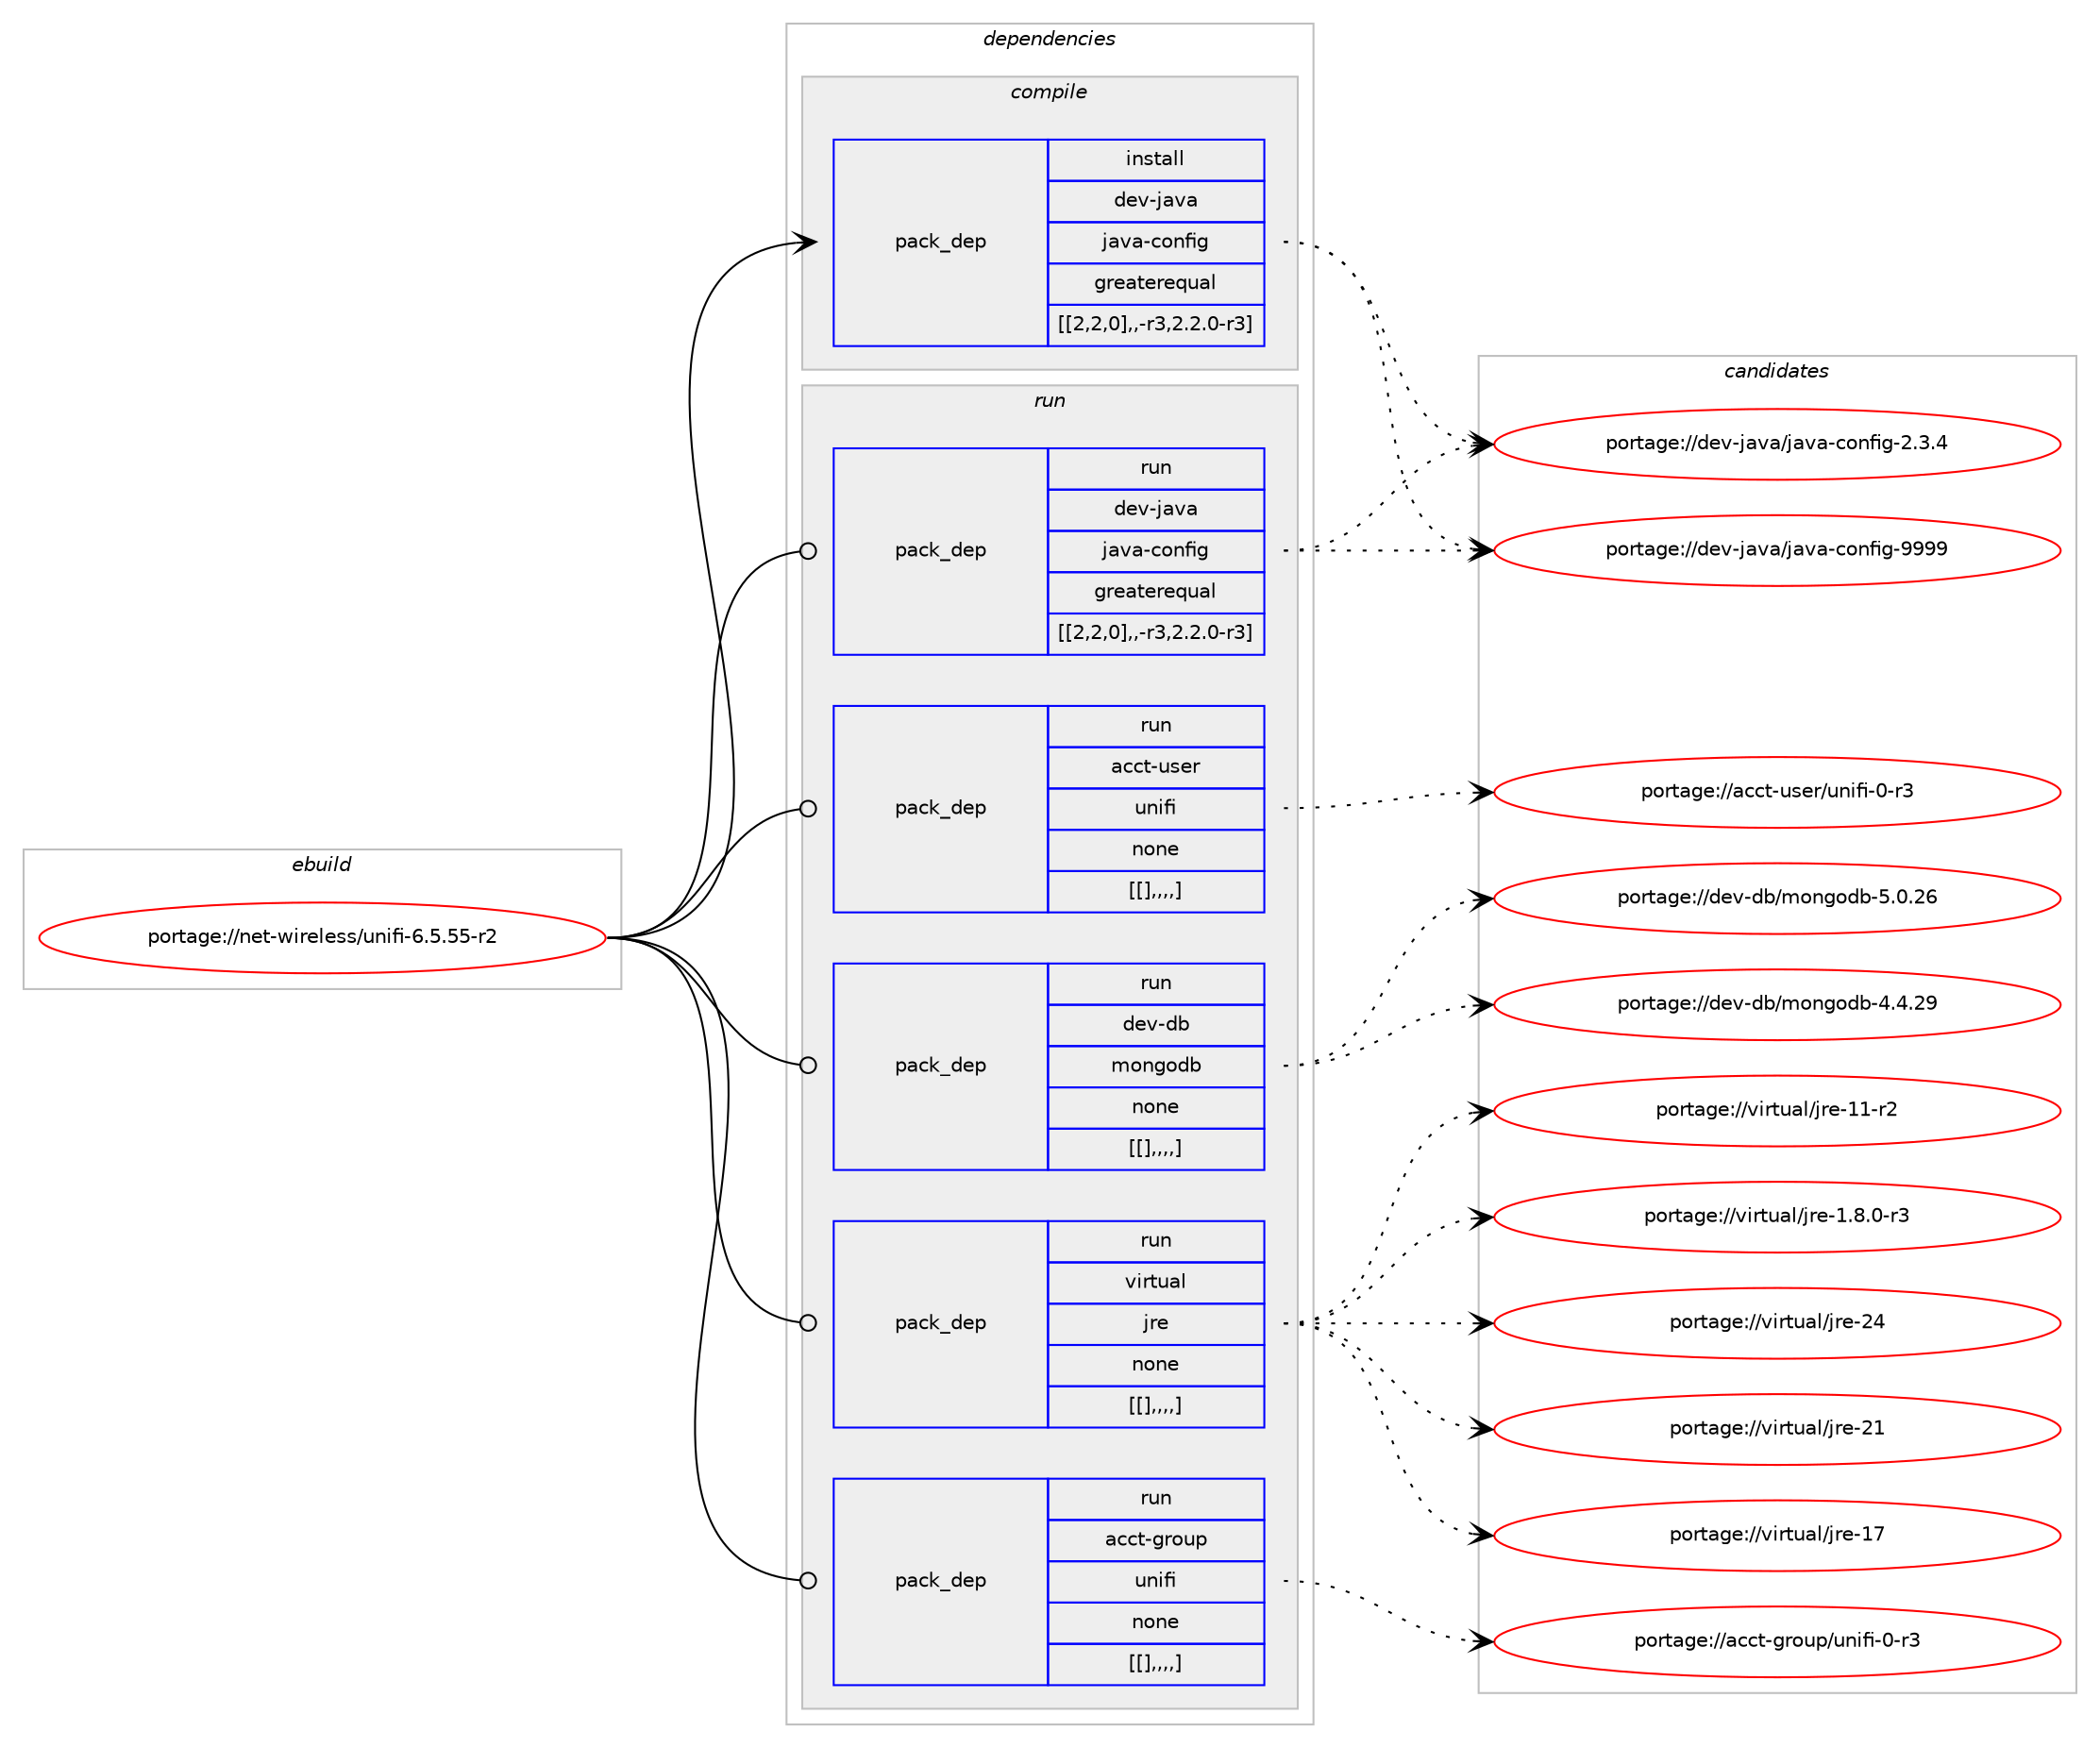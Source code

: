 digraph prolog {

# *************
# Graph options
# *************

newrank=true;
concentrate=true;
compound=true;
graph [rankdir=LR,fontname=Helvetica,fontsize=10,ranksep=1.5];#, ranksep=2.5, nodesep=0.2];
edge  [arrowhead=vee];
node  [fontname=Helvetica,fontsize=10];

# **********
# The ebuild
# **********

subgraph cluster_leftcol {
color=gray;
label=<<i>ebuild</i>>;
id [label="portage://net-wireless/unifi-6.5.55-r2", color=red, width=4, href="../net-wireless/unifi-6.5.55-r2.svg"];
}

# ****************
# The dependencies
# ****************

subgraph cluster_midcol {
color=gray;
label=<<i>dependencies</i>>;
subgraph cluster_compile {
fillcolor="#eeeeee";
style=filled;
label=<<i>compile</i>>;
subgraph pack296362 {
dependency406566 [label=<<TABLE BORDER="0" CELLBORDER="1" CELLSPACING="0" CELLPADDING="4" WIDTH="220"><TR><TD ROWSPAN="6" CELLPADDING="30">pack_dep</TD></TR><TR><TD WIDTH="110">install</TD></TR><TR><TD>dev-java</TD></TR><TR><TD>java-config</TD></TR><TR><TD>greaterequal</TD></TR><TR><TD>[[2,2,0],,-r3,2.2.0-r3]</TD></TR></TABLE>>, shape=none, color=blue];
}
id:e -> dependency406566:w [weight=20,style="solid",arrowhead="vee"];
}
subgraph cluster_compileandrun {
fillcolor="#eeeeee";
style=filled;
label=<<i>compile and run</i>>;
}
subgraph cluster_run {
fillcolor="#eeeeee";
style=filled;
label=<<i>run</i>>;
subgraph pack296363 {
dependency406567 [label=<<TABLE BORDER="0" CELLBORDER="1" CELLSPACING="0" CELLPADDING="4" WIDTH="220"><TR><TD ROWSPAN="6" CELLPADDING="30">pack_dep</TD></TR><TR><TD WIDTH="110">run</TD></TR><TR><TD>acct-group</TD></TR><TR><TD>unifi</TD></TR><TR><TD>none</TD></TR><TR><TD>[[],,,,]</TD></TR></TABLE>>, shape=none, color=blue];
}
id:e -> dependency406567:w [weight=20,style="solid",arrowhead="odot"];
subgraph pack296364 {
dependency406568 [label=<<TABLE BORDER="0" CELLBORDER="1" CELLSPACING="0" CELLPADDING="4" WIDTH="220"><TR><TD ROWSPAN="6" CELLPADDING="30">pack_dep</TD></TR><TR><TD WIDTH="110">run</TD></TR><TR><TD>acct-user</TD></TR><TR><TD>unifi</TD></TR><TR><TD>none</TD></TR><TR><TD>[[],,,,]</TD></TR></TABLE>>, shape=none, color=blue];
}
id:e -> dependency406568:w [weight=20,style="solid",arrowhead="odot"];
subgraph pack296365 {
dependency406569 [label=<<TABLE BORDER="0" CELLBORDER="1" CELLSPACING="0" CELLPADDING="4" WIDTH="220"><TR><TD ROWSPAN="6" CELLPADDING="30">pack_dep</TD></TR><TR><TD WIDTH="110">run</TD></TR><TR><TD>dev-db</TD></TR><TR><TD>mongodb</TD></TR><TR><TD>none</TD></TR><TR><TD>[[],,,,]</TD></TR></TABLE>>, shape=none, color=blue];
}
id:e -> dependency406569:w [weight=20,style="solid",arrowhead="odot"];
subgraph pack296366 {
dependency406570 [label=<<TABLE BORDER="0" CELLBORDER="1" CELLSPACING="0" CELLPADDING="4" WIDTH="220"><TR><TD ROWSPAN="6" CELLPADDING="30">pack_dep</TD></TR><TR><TD WIDTH="110">run</TD></TR><TR><TD>dev-java</TD></TR><TR><TD>java-config</TD></TR><TR><TD>greaterequal</TD></TR><TR><TD>[[2,2,0],,-r3,2.2.0-r3]</TD></TR></TABLE>>, shape=none, color=blue];
}
id:e -> dependency406570:w [weight=20,style="solid",arrowhead="odot"];
subgraph pack296367 {
dependency406571 [label=<<TABLE BORDER="0" CELLBORDER="1" CELLSPACING="0" CELLPADDING="4" WIDTH="220"><TR><TD ROWSPAN="6" CELLPADDING="30">pack_dep</TD></TR><TR><TD WIDTH="110">run</TD></TR><TR><TD>virtual</TD></TR><TR><TD>jre</TD></TR><TR><TD>none</TD></TR><TR><TD>[[],,,,]</TD></TR></TABLE>>, shape=none, color=blue];
}
id:e -> dependency406571:w [weight=20,style="solid",arrowhead="odot"];
}
}

# **************
# The candidates
# **************

subgraph cluster_choices {
rank=same;
color=gray;
label=<<i>candidates</i>>;

subgraph choice296362 {
color=black;
nodesep=1;
choice10010111845106971189747106971189745991111101021051034557575757 [label="portage://dev-java/java-config-9999", color=red, width=4,href="../dev-java/java-config-9999.svg"];
choice1001011184510697118974710697118974599111110102105103455046514652 [label="portage://dev-java/java-config-2.3.4", color=red, width=4,href="../dev-java/java-config-2.3.4.svg"];
dependency406566:e -> choice10010111845106971189747106971189745991111101021051034557575757:w [style=dotted,weight="100"];
dependency406566:e -> choice1001011184510697118974710697118974599111110102105103455046514652:w [style=dotted,weight="100"];
}
subgraph choice296363 {
color=black;
nodesep=1;
choice979999116451031141111171124711711010510210545484511451 [label="portage://acct-group/unifi-0-r3", color=red, width=4,href="../acct-group/unifi-0-r3.svg"];
dependency406567:e -> choice979999116451031141111171124711711010510210545484511451:w [style=dotted,weight="100"];
}
subgraph choice296364 {
color=black;
nodesep=1;
choice979999116451171151011144711711010510210545484511451 [label="portage://acct-user/unifi-0-r3", color=red, width=4,href="../acct-user/unifi-0-r3.svg"];
dependency406568:e -> choice979999116451171151011144711711010510210545484511451:w [style=dotted,weight="100"];
}
subgraph choice296365 {
color=black;
nodesep=1;
choice1001011184510098471091111101031111009845534648465054 [label="portage://dev-db/mongodb-5.0.26", color=red, width=4,href="../dev-db/mongodb-5.0.26.svg"];
choice1001011184510098471091111101031111009845524652465057 [label="portage://dev-db/mongodb-4.4.29", color=red, width=4,href="../dev-db/mongodb-4.4.29.svg"];
dependency406569:e -> choice1001011184510098471091111101031111009845534648465054:w [style=dotted,weight="100"];
dependency406569:e -> choice1001011184510098471091111101031111009845524652465057:w [style=dotted,weight="100"];
}
subgraph choice296366 {
color=black;
nodesep=1;
choice10010111845106971189747106971189745991111101021051034557575757 [label="portage://dev-java/java-config-9999", color=red, width=4,href="../dev-java/java-config-9999.svg"];
choice1001011184510697118974710697118974599111110102105103455046514652 [label="portage://dev-java/java-config-2.3.4", color=red, width=4,href="../dev-java/java-config-2.3.4.svg"];
dependency406570:e -> choice10010111845106971189747106971189745991111101021051034557575757:w [style=dotted,weight="100"];
dependency406570:e -> choice1001011184510697118974710697118974599111110102105103455046514652:w [style=dotted,weight="100"];
}
subgraph choice296367 {
color=black;
nodesep=1;
choice1181051141161179710847106114101455052 [label="portage://virtual/jre-24", color=red, width=4,href="../virtual/jre-24.svg"];
choice1181051141161179710847106114101455049 [label="portage://virtual/jre-21", color=red, width=4,href="../virtual/jre-21.svg"];
choice1181051141161179710847106114101454955 [label="portage://virtual/jre-17", color=red, width=4,href="../virtual/jre-17.svg"];
choice11810511411611797108471061141014549494511450 [label="portage://virtual/jre-11-r2", color=red, width=4,href="../virtual/jre-11-r2.svg"];
choice11810511411611797108471061141014549465646484511451 [label="portage://virtual/jre-1.8.0-r3", color=red, width=4,href="../virtual/jre-1.8.0-r3.svg"];
dependency406571:e -> choice1181051141161179710847106114101455052:w [style=dotted,weight="100"];
dependency406571:e -> choice1181051141161179710847106114101455049:w [style=dotted,weight="100"];
dependency406571:e -> choice1181051141161179710847106114101454955:w [style=dotted,weight="100"];
dependency406571:e -> choice11810511411611797108471061141014549494511450:w [style=dotted,weight="100"];
dependency406571:e -> choice11810511411611797108471061141014549465646484511451:w [style=dotted,weight="100"];
}
}

}
